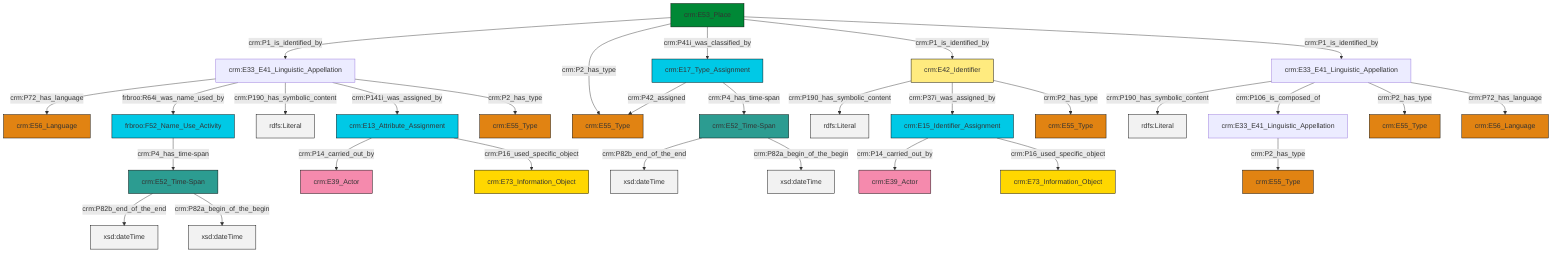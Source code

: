 graph TD
classDef Literal fill:#f2f2f2,stroke:#000000;
classDef CRM_Entity fill:#FFFFFF,stroke:#000000;
classDef Temporal_Entity fill:#00C9E6, stroke:#000000;
classDef Type fill:#E18312, stroke:#000000;
classDef Time-Span fill:#2C9C91, stroke:#000000;
classDef Appellation fill:#FFEB7F, stroke:#000000;
classDef Place fill:#008836, stroke:#000000;
classDef Persistent_Item fill:#B266B2, stroke:#000000;
classDef Conceptual_Object fill:#FFD700, stroke:#000000;
classDef Physical_Thing fill:#D2B48C, stroke:#000000;
classDef Actor fill:#f58aad, stroke:#000000;
classDef PC_Classes fill:#4ce600, stroke:#000000;
classDef Multi fill:#cccccc,stroke:#000000;

2["crm:E53_Place"]:::Place -->|crm:P1_is_identified_by| 3["crm:E33_E41_Linguistic_Appellation"]:::Default
4["frbroo:F52_Name_Use_Activity"]:::Temporal_Entity -->|crm:P4_has_time-span| 5["crm:E52_Time-Span"]:::Time-Span
3["crm:E33_E41_Linguistic_Appellation"]:::Default -->|crm:P72_has_language| 6["crm:E56_Language"]:::Type
3["crm:E33_E41_Linguistic_Appellation"]:::Default -->|frbroo:R64i_was_name_used_by| 4["frbroo:F52_Name_Use_Activity"]:::Temporal_Entity
5["crm:E52_Time-Span"]:::Time-Span -->|crm:P82b_end_of_the_end| 12[xsd:dateTime]:::Literal
13["crm:E13_Attribute_Assignment"]:::Temporal_Entity -->|crm:P14_carried_out_by| 0["crm:E39_Actor"]:::Actor
3["crm:E33_E41_Linguistic_Appellation"]:::Default -->|crm:P190_has_symbolic_content| 16[rdfs:Literal]:::Literal
3["crm:E33_E41_Linguistic_Appellation"]:::Default -->|crm:P141i_was_assigned_by| 13["crm:E13_Attribute_Assignment"]:::Temporal_Entity
3["crm:E33_E41_Linguistic_Appellation"]:::Default -->|crm:P2_has_type| 18["crm:E55_Type"]:::Type
2["crm:E53_Place"]:::Place -->|crm:P2_has_type| 25["crm:E55_Type"]:::Type
10["crm:E33_E41_Linguistic_Appellation"]:::Default -->|crm:P190_has_symbolic_content| 26[rdfs:Literal]:::Literal
27["crm:E42_Identifier"]:::Appellation -->|crm:P190_has_symbolic_content| 28[rdfs:Literal]:::Literal
5["crm:E52_Time-Span"]:::Time-Span -->|crm:P82a_begin_of_the_begin| 29[xsd:dateTime]:::Literal
21["crm:E33_E41_Linguistic_Appellation"]:::Default -->|crm:P2_has_type| 30["crm:E55_Type"]:::Type
10["crm:E33_E41_Linguistic_Appellation"]:::Default -->|crm:P106_is_composed_of| 21["crm:E33_E41_Linguistic_Appellation"]:::Default
13["crm:E13_Attribute_Assignment"]:::Temporal_Entity -->|crm:P16_used_specific_object| 8["crm:E73_Information_Object"]:::Conceptual_Object
27["crm:E42_Identifier"]:::Appellation -->|crm:P37i_was_assigned_by| 33["crm:E15_Identifier_Assignment"]:::Temporal_Entity
2["crm:E53_Place"]:::Place -->|crm:P41i_was_classified_by| 35["crm:E17_Type_Assignment"]:::Temporal_Entity
33["crm:E15_Identifier_Assignment"]:::Temporal_Entity -->|crm:P14_carried_out_by| 36["crm:E39_Actor"]:::Actor
42["crm:E52_Time-Span"]:::Time-Span -->|crm:P82b_end_of_the_end| 44[xsd:dateTime]:::Literal
10["crm:E33_E41_Linguistic_Appellation"]:::Default -->|crm:P2_has_type| 19["crm:E55_Type"]:::Type
35["crm:E17_Type_Assignment"]:::Temporal_Entity -->|crm:P42_assigned| 25["crm:E55_Type"]:::Type
27["crm:E42_Identifier"]:::Appellation -->|crm:P2_has_type| 45["crm:E55_Type"]:::Type
2["crm:E53_Place"]:::Place -->|crm:P1_is_identified_by| 27["crm:E42_Identifier"]:::Appellation
42["crm:E52_Time-Span"]:::Time-Span -->|crm:P82a_begin_of_the_begin| 51[xsd:dateTime]:::Literal
10["crm:E33_E41_Linguistic_Appellation"]:::Default -->|crm:P72_has_language| 49["crm:E56_Language"]:::Type
2["crm:E53_Place"]:::Place -->|crm:P1_is_identified_by| 10["crm:E33_E41_Linguistic_Appellation"]:::Default
35["crm:E17_Type_Assignment"]:::Temporal_Entity -->|crm:P4_has_time-span| 42["crm:E52_Time-Span"]:::Time-Span
33["crm:E15_Identifier_Assignment"]:::Temporal_Entity -->|crm:P16_used_specific_object| 14["crm:E73_Information_Object"]:::Conceptual_Object